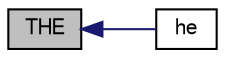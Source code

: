 digraph "THE"
{
  bgcolor="transparent";
  edge [fontname="FreeSans",fontsize="10",labelfontname="FreeSans",labelfontsize="10"];
  node [fontname="FreeSans",fontsize="10",shape=record];
  rankdir="LR";
  Node56 [label="THE",height=0.2,width=0.4,color="black", fillcolor="grey75", style="filled", fontcolor="black"];
  Node56 -> Node57 [dir="back",color="midnightblue",fontsize="10",style="solid",fontname="FreeSans"];
  Node57 [label="he",height=0.2,width=0.4,color="black",URL="$a31914.html#a51e4b78e8fa1d1a773486d834cb2be8e",tooltip="Enthalpy/Internal energy [J/kg]. "];
}

